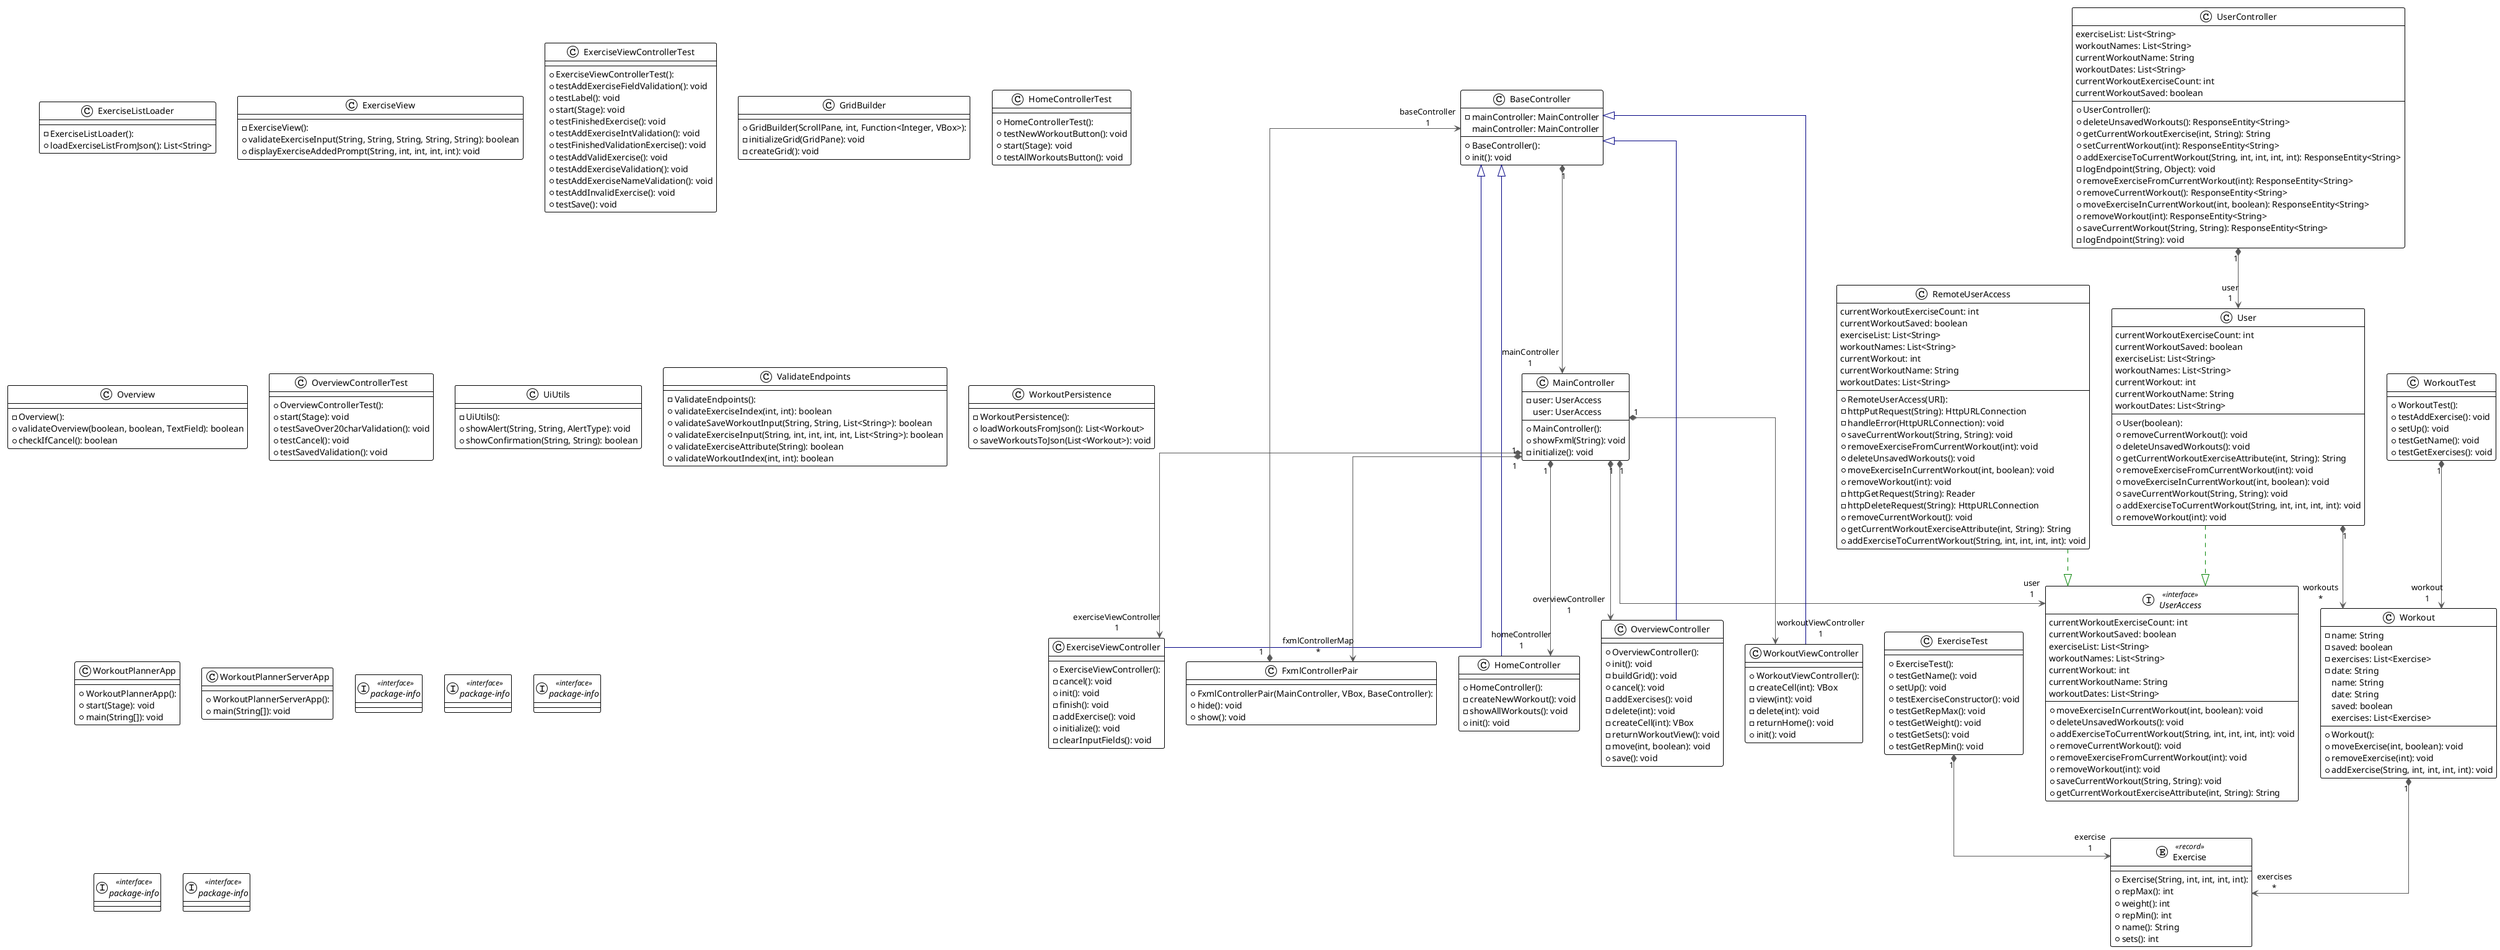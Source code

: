 @startuml

!theme plain
top to bottom direction
skinparam linetype ortho

class BaseController {
  + BaseController():
  - mainController: MainController
  + init(): void
   mainController: MainController
}
entity Exercise << record >> {
  + Exercise(String, int, int, int, int):
  + repMax(): int
  + weight(): int
  + repMin(): int
  + name(): String
  + sets(): int
}
class ExerciseListLoader {
  - ExerciseListLoader():
  + loadExerciseListFromJson(): List<String>
}
class ExerciseTest {
  + ExerciseTest():
  + testGetName(): void
  + setUp(): void
  + testExerciseConstructor(): void
  + testGetRepMax(): void
  + testGetWeight(): void
  + testGetSets(): void
  + testGetRepMin(): void
}
class ExerciseView {
  - ExerciseView():
  + validateExerciseInput(String, String, String, String, String): boolean
  + displayExerciseAddedPrompt(String, int, int, int, int): void
}
class ExerciseViewController {
  + ExerciseViewController():
  - cancel(): void
  + init(): void
  - finish(): void
  - addExercise(): void
  + initialize(): void
  - clearInputFields(): void
}
class ExerciseViewControllerTest {
  + ExerciseViewControllerTest():
  + testAddExerciseFieldValidation(): void
  + testLabel(): void
  + start(Stage): void
  + testFinishedExercise(): void
  + testAddExerciseIntValidation(): void
  + testFinishedValidationExercise(): void
  + testAddValidExercise(): void
  + testAddExerciseValidation(): void
  + testAddExerciseNameValidation(): void
  + testAddInvalidExercise(): void
  + testSave(): void
}
class FxmlControllerPair {
  + FxmlControllerPair(MainController, VBox, BaseController):
  + hide(): void
  + show(): void
}
class GridBuilder {
  + GridBuilder(ScrollPane, int, Function<Integer, VBox>):
  - initializeGrid(GridPane): void
  - createGrid(): void
}
class HomeController {
  + HomeController():
  - createNewWorkout(): void
  - showAllWorkouts(): void
  + init(): void
}
class HomeControllerTest {
  + HomeControllerTest():
  + testNewWorkoutButton(): void
  + start(Stage): void
  + testAllWorkoutsButton(): void
}
class MainController {
  + MainController():
  - user: UserAccess
  + showFxml(String): void
  - initialize(): void
   user: UserAccess
}
class Overview {
  - Overview():
  + validateOverview(boolean, boolean, TextField): boolean
  + checkIfCancel(): boolean
}
class OverviewController {
  + OverviewController():
  + init(): void
  - buildGrid(): void
  + cancel(): void
  - addExercises(): void
  - delete(int): void
  - createCell(int): VBox
  - returnWorkoutView(): void
  - move(int, boolean): void
  + save(): void
}
class OverviewControllerTest {
  + OverviewControllerTest():
  + start(Stage): void
  + testSaveOver20charValidation(): void
  + testCancel(): void
  + testSavedValidation(): void
}
class RemoteUserAccess {
  + RemoteUserAccess(URI):
  - httpPutRequest(String): HttpURLConnection
  - handleError(HttpURLConnection): void
  + saveCurrentWorkout(String, String): void
  + removeExerciseFromCurrentWorkout(int): void
  + deleteUnsavedWorkouts(): void
  + moveExerciseInCurrentWorkout(int, boolean): void
  + removeWorkout(int): void
  - httpGetRequest(String): Reader
  - httpDeleteRequest(String): HttpURLConnection
  + removeCurrentWorkout(): void
  + getCurrentWorkoutExerciseAttribute(int, String): String
  + addExerciseToCurrentWorkout(String, int, int, int, int): void
   currentWorkoutExerciseCount: int
   currentWorkoutSaved: boolean
   exerciseList: List<String>
   workoutNames: List<String>
   currentWorkout: int
   currentWorkoutName: String
   workoutDates: List<String>
}
class UiUtils {
  - UiUtils():
  + showAlert(String, String, AlertType): void
  + showConfirmation(String, String): boolean
}
class User {
  + User(boolean):
  + removeCurrentWorkout(): void
  + deleteUnsavedWorkouts(): void
  + getCurrentWorkoutExerciseAttribute(int, String): String
  + removeExerciseFromCurrentWorkout(int): void
  + moveExerciseInCurrentWorkout(int, boolean): void
  + saveCurrentWorkout(String, String): void
  + addExerciseToCurrentWorkout(String, int, int, int, int): void
  + removeWorkout(int): void
   currentWorkoutExerciseCount: int
   currentWorkoutSaved: boolean
   exerciseList: List<String>
   workoutNames: List<String>
   currentWorkout: int
   currentWorkoutName: String
   workoutDates: List<String>
}
interface UserAccess << interface >> {
  + moveExerciseInCurrentWorkout(int, boolean): void
  + deleteUnsavedWorkouts(): void
  + addExerciseToCurrentWorkout(String, int, int, int, int): void
  + removeCurrentWorkout(): void
  + removeExerciseFromCurrentWorkout(int): void
  + removeWorkout(int): void
  + saveCurrentWorkout(String, String): void
  + getCurrentWorkoutExerciseAttribute(int, String): String
   currentWorkoutExerciseCount: int
   currentWorkoutSaved: boolean
   exerciseList: List<String>
   workoutNames: List<String>
   currentWorkout: int
   currentWorkoutName: String
   workoutDates: List<String>
}
class UserController {
  + UserController():
  + deleteUnsavedWorkouts(): ResponseEntity<String>
  + getCurrentWorkoutExercise(int, String): String
  + setCurrentWorkout(int): ResponseEntity<String>
  + addExerciseToCurrentWorkout(String, int, int, int, int): ResponseEntity<String>
  - logEndpoint(String, Object): void
  + removeExerciseFromCurrentWorkout(int): ResponseEntity<String>
  + removeCurrentWorkout(): ResponseEntity<String>
  + moveExerciseInCurrentWorkout(int, boolean): ResponseEntity<String>
  + removeWorkout(int): ResponseEntity<String>
  + saveCurrentWorkout(String, String): ResponseEntity<String>
  - logEndpoint(String): void
   exerciseList: List<String>
   workoutNames: List<String>
   currentWorkoutName: String
   workoutDates: List<String>
   currentWorkoutExerciseCount: int
   currentWorkoutSaved: boolean
}
class ValidateEndpoints {
  - ValidateEndpoints():
  + validateExerciseIndex(int, int): boolean
  + validateSaveWorkoutInput(String, String, List<String>): boolean
  + validateExerciseInput(String, int, int, int, int, List<String>): boolean
  + validateExerciseAttribute(String): boolean
  + validateWorkoutIndex(int, int): boolean
}
class Workout {
  + Workout():
  - name: String
  - saved: boolean
  - exercises: List<Exercise>
  - date: String
  + moveExercise(int, boolean): void
  + removeExercise(int): void
  + addExercise(String, int, int, int, int): void
   name: String
   date: String
   saved: boolean
   exercises: List<Exercise>
}
class WorkoutPersistence {
  - WorkoutPersistence():
  + loadWorkoutsFromJson(): List<Workout>
  + saveWorkoutsToJson(List<Workout>): void
}
class WorkoutPlannerApp {
  + WorkoutPlannerApp():
  + start(Stage): void
  + main(String[]): void
}
class WorkoutPlannerServerApp {
  + WorkoutPlannerServerApp():
  + main(String[]): void
}
class WorkoutTest {
  + WorkoutTest():
  + testAddExercise(): void
  + setUp(): void
  + testGetName(): void
  + testGetExercises(): void
}
class WorkoutViewController {
  + WorkoutViewController():
  - createCell(int): VBox
  - view(int): void
  - delete(int): void
  - returnHome(): void
  + init(): void
}
interface node3 as "package-info" << interface >>
interface node5 as "package-info" << interface >>
interface node11 as "package-info" << interface >>
interface node22 as "package-info" << interface >>
interface node27 as "package-info" << interface >>

BaseController             "1" *-[#595959,plain]-> "mainController\n1" MainController
ExerciseTest               "1" *-[#595959,plain]-> "exercise\n1" Exercise
ExerciseViewController      -[#000082,plain]-^  BaseController
FxmlControllerPair         "1" *-[#595959,plain]-> "baseController\n1" BaseController
HomeController              -[#000082,plain]-^  BaseController
MainController             "1" *-[#595959,plain]-> "exerciseViewController\n1" ExerciseViewController
MainController             "1" *-[#595959,plain]-> "fxmlControllerMap\n*" FxmlControllerPair
MainController             "1" *-[#595959,plain]-> "homeController\n1" HomeController
MainController             "1" *-[#595959,plain]-> "overviewController\n1" OverviewController
MainController             "1" *-[#595959,plain]-> "user\n1" UserAccess
MainController             "1" *-[#595959,plain]-> "workoutViewController\n1" WorkoutViewController
OverviewController          -[#000082,plain]-^  BaseController
RemoteUserAccess            -[#008200,dashed]-^  UserAccess
User                        -[#008200,dashed]-^  UserAccess
User                       "1" *-[#595959,plain]-> "workouts\n*" Workout
UserController             "1" *-[#595959,plain]-> "user\n1" User
Workout                    "1" *-[#595959,plain]-> "exercises\n*" Exercise
WorkoutTest                "1" *-[#595959,plain]-> "workout\n1" Workout
WorkoutViewController       -[#000082,plain]-^  BaseController
@enduml
